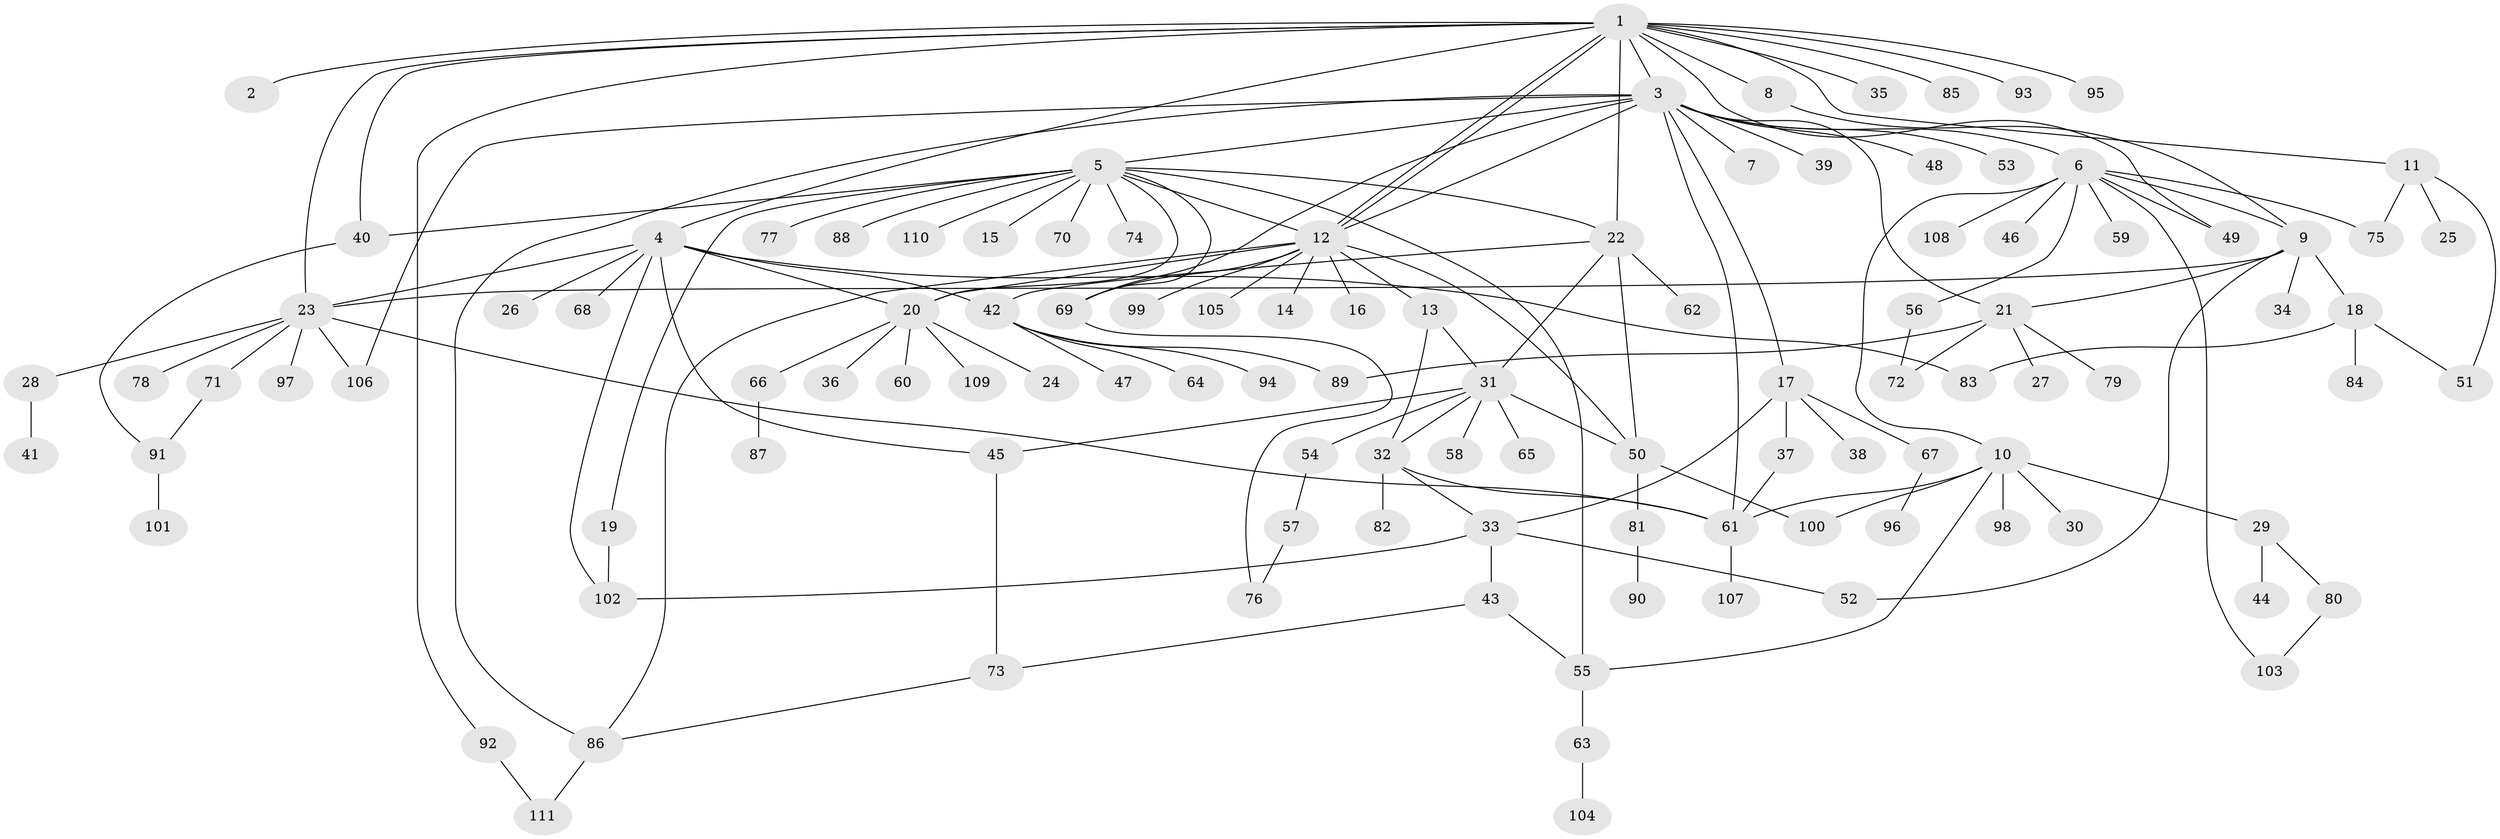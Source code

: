 // Generated by graph-tools (version 1.1) at 2025/01/03/09/25 03:01:42]
// undirected, 111 vertices, 154 edges
graph export_dot {
graph [start="1"]
  node [color=gray90,style=filled];
  1;
  2;
  3;
  4;
  5;
  6;
  7;
  8;
  9;
  10;
  11;
  12;
  13;
  14;
  15;
  16;
  17;
  18;
  19;
  20;
  21;
  22;
  23;
  24;
  25;
  26;
  27;
  28;
  29;
  30;
  31;
  32;
  33;
  34;
  35;
  36;
  37;
  38;
  39;
  40;
  41;
  42;
  43;
  44;
  45;
  46;
  47;
  48;
  49;
  50;
  51;
  52;
  53;
  54;
  55;
  56;
  57;
  58;
  59;
  60;
  61;
  62;
  63;
  64;
  65;
  66;
  67;
  68;
  69;
  70;
  71;
  72;
  73;
  74;
  75;
  76;
  77;
  78;
  79;
  80;
  81;
  82;
  83;
  84;
  85;
  86;
  87;
  88;
  89;
  90;
  91;
  92;
  93;
  94;
  95;
  96;
  97;
  98;
  99;
  100;
  101;
  102;
  103;
  104;
  105;
  106;
  107;
  108;
  109;
  110;
  111;
  1 -- 2;
  1 -- 3;
  1 -- 4;
  1 -- 8;
  1 -- 11;
  1 -- 12;
  1 -- 12;
  1 -- 22;
  1 -- 23;
  1 -- 35;
  1 -- 40;
  1 -- 49;
  1 -- 85;
  1 -- 92;
  1 -- 93;
  1 -- 95;
  3 -- 5;
  3 -- 6;
  3 -- 7;
  3 -- 12;
  3 -- 17;
  3 -- 21;
  3 -- 39;
  3 -- 48;
  3 -- 53;
  3 -- 61;
  3 -- 69;
  3 -- 86;
  3 -- 106;
  4 -- 20;
  4 -- 23;
  4 -- 26;
  4 -- 42;
  4 -- 45;
  4 -- 68;
  4 -- 83;
  4 -- 102;
  5 -- 12;
  5 -- 15;
  5 -- 19;
  5 -- 20;
  5 -- 22;
  5 -- 40;
  5 -- 55;
  5 -- 69;
  5 -- 70;
  5 -- 74;
  5 -- 77;
  5 -- 88;
  5 -- 110;
  6 -- 9;
  6 -- 10;
  6 -- 46;
  6 -- 49;
  6 -- 56;
  6 -- 59;
  6 -- 75;
  6 -- 103;
  6 -- 108;
  8 -- 9;
  9 -- 18;
  9 -- 21;
  9 -- 23;
  9 -- 34;
  9 -- 52;
  10 -- 29;
  10 -- 30;
  10 -- 55;
  10 -- 61;
  10 -- 98;
  10 -- 100;
  11 -- 25;
  11 -- 51;
  11 -- 75;
  12 -- 13;
  12 -- 14;
  12 -- 16;
  12 -- 20;
  12 -- 50;
  12 -- 69;
  12 -- 86;
  12 -- 99;
  12 -- 105;
  13 -- 31;
  13 -- 32;
  17 -- 33;
  17 -- 37;
  17 -- 38;
  17 -- 67;
  18 -- 51;
  18 -- 83;
  18 -- 84;
  19 -- 102;
  20 -- 24;
  20 -- 36;
  20 -- 60;
  20 -- 66;
  20 -- 109;
  21 -- 27;
  21 -- 72;
  21 -- 79;
  21 -- 89;
  22 -- 31;
  22 -- 42;
  22 -- 50;
  22 -- 62;
  23 -- 28;
  23 -- 61;
  23 -- 71;
  23 -- 78;
  23 -- 97;
  23 -- 106;
  28 -- 41;
  29 -- 44;
  29 -- 80;
  31 -- 32;
  31 -- 45;
  31 -- 50;
  31 -- 54;
  31 -- 58;
  31 -- 65;
  32 -- 33;
  32 -- 61;
  32 -- 82;
  33 -- 43;
  33 -- 52;
  33 -- 102;
  37 -- 61;
  40 -- 91;
  42 -- 47;
  42 -- 64;
  42 -- 89;
  42 -- 94;
  43 -- 55;
  43 -- 73;
  45 -- 73;
  50 -- 81;
  50 -- 100;
  54 -- 57;
  55 -- 63;
  56 -- 72;
  57 -- 76;
  61 -- 107;
  63 -- 104;
  66 -- 87;
  67 -- 96;
  69 -- 76;
  71 -- 91;
  73 -- 86;
  80 -- 103;
  81 -- 90;
  86 -- 111;
  91 -- 101;
  92 -- 111;
}
